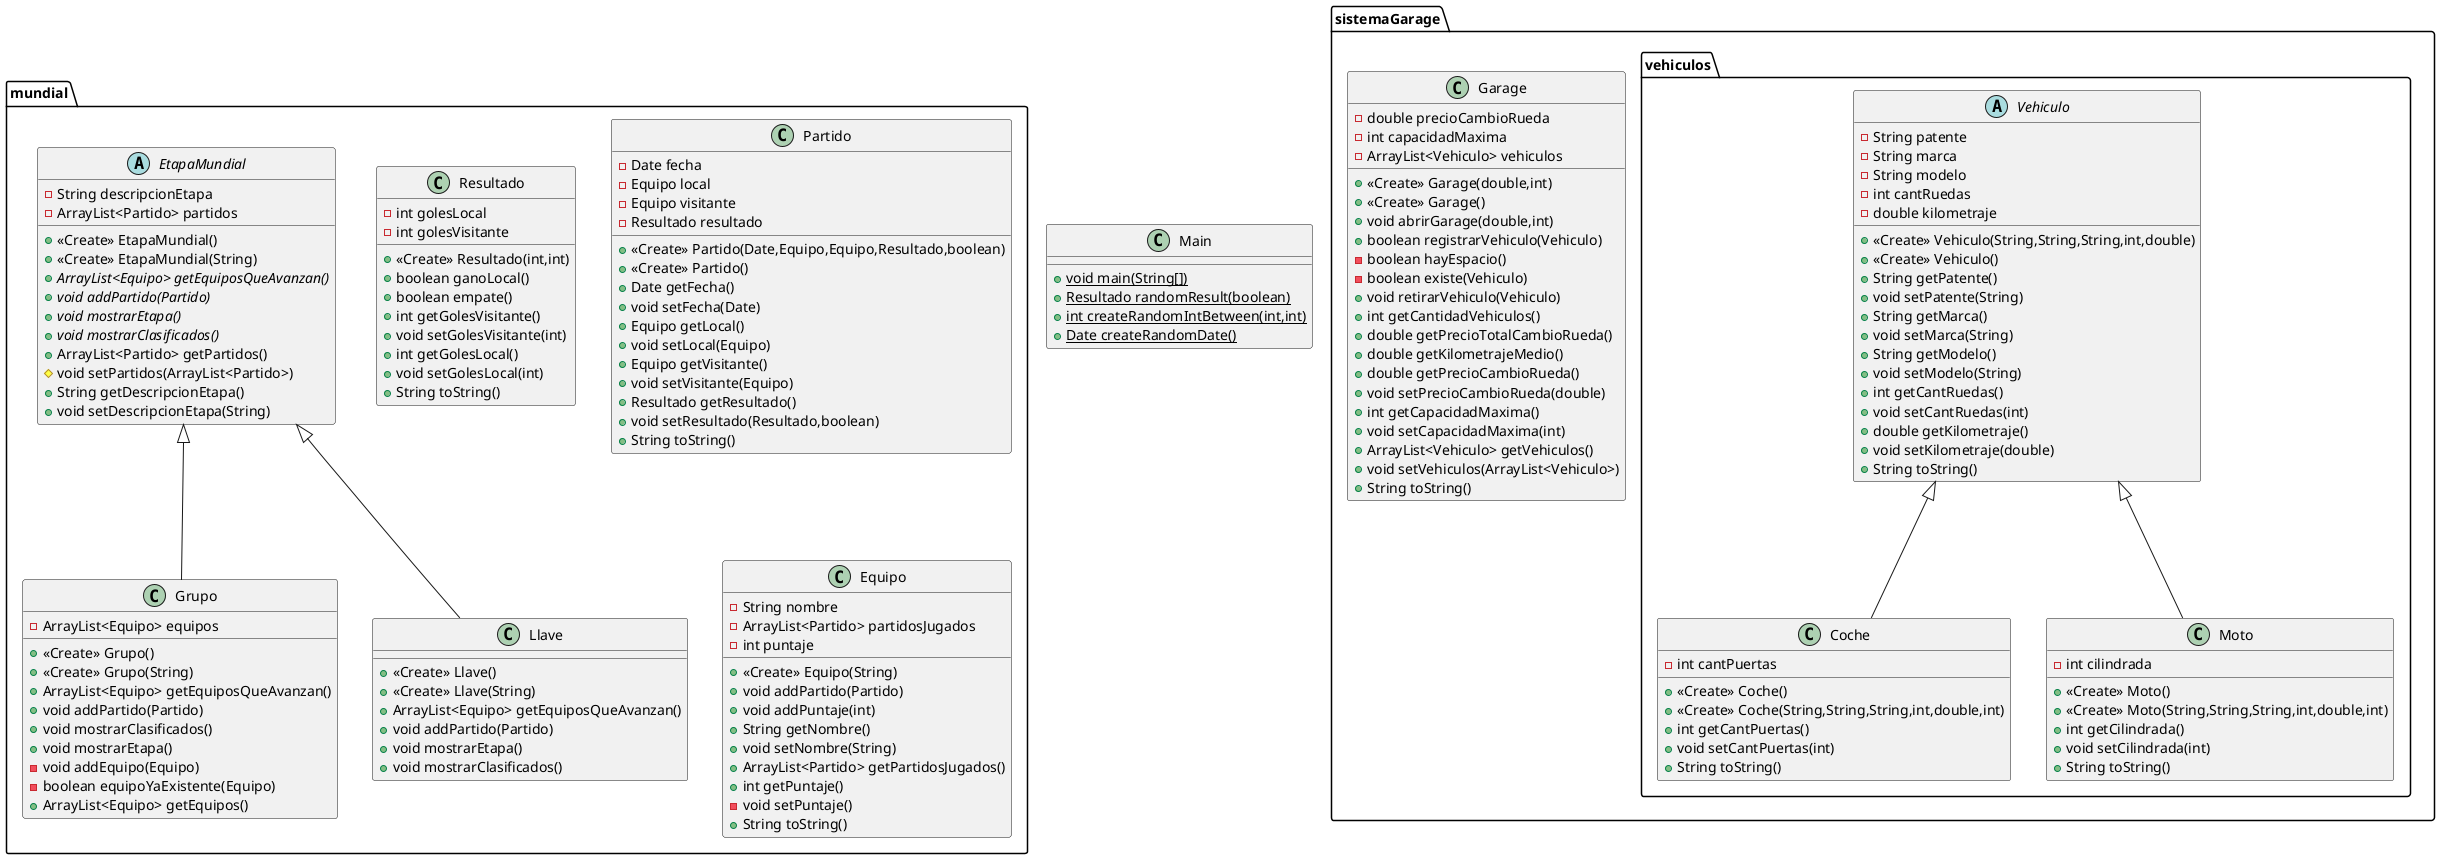 @startuml
class mundial.Resultado {
- int golesLocal
- int golesVisitante
+ <<Create>> Resultado(int,int)
+ boolean ganoLocal()
+ boolean empate()
+ int getGolesVisitante()
+ void setGolesVisitante(int)
+ int getGolesLocal()
+ void setGolesLocal(int)
+ String toString()
}
class Main {
+ {static} void main(String[])
+ {static} Resultado randomResult(boolean)
+ {static} int createRandomIntBetween(int,int)
+ {static} Date createRandomDate()
}
class mundial.Grupo {
- ArrayList<Equipo> equipos
+ <<Create>> Grupo()
+ <<Create>> Grupo(String)
+ ArrayList<Equipo> getEquiposQueAvanzan()
+ void addPartido(Partido)
+ void mostrarClasificados()
+ void mostrarEtapa()
- void addEquipo(Equipo)
- boolean equipoYaExistente(Equipo)
+ ArrayList<Equipo> getEquipos()
}
class mundial.Partido {
- Date fecha
- Equipo local
- Equipo visitante
- Resultado resultado
+ <<Create>> Partido(Date,Equipo,Equipo,Resultado,boolean)
+ <<Create>> Partido()
+ Date getFecha()
+ void setFecha(Date)
+ Equipo getLocal()
+ void setLocal(Equipo)
+ Equipo getVisitante()
+ void setVisitante(Equipo)
+ Resultado getResultado()
+ void setResultado(Resultado,boolean)
+ String toString()
}
abstract class sistemaGarage.vehiculos.Vehiculo {
- String patente
- String marca
- String modelo
- int cantRuedas
- double kilometraje
+ <<Create>> Vehiculo(String,String,String,int,double)
+ <<Create>> Vehiculo()
+ String getPatente()
+ void setPatente(String)
+ String getMarca()
+ void setMarca(String)
+ String getModelo()
+ void setModelo(String)
+ int getCantRuedas()
+ void setCantRuedas(int)
+ double getKilometraje()
+ void setKilometraje(double)
+ String toString()
}
class sistemaGarage.vehiculos.Coche {
- int cantPuertas
+ <<Create>> Coche()
+ <<Create>> Coche(String,String,String,int,double,int)
+ int getCantPuertas()
+ void setCantPuertas(int)
+ String toString()
}
abstract class mundial.EtapaMundial {
- String descripcionEtapa
- ArrayList<Partido> partidos
+ <<Create>> EtapaMundial()
+ <<Create>> EtapaMundial(String)
+ {abstract}ArrayList<Equipo> getEquiposQueAvanzan()
+ {abstract}void addPartido(Partido)
+ {abstract}void mostrarEtapa()
+ {abstract}void mostrarClasificados()
+ ArrayList<Partido> getPartidos()
# void setPartidos(ArrayList<Partido>)
+ String getDescripcionEtapa()
+ void setDescripcionEtapa(String)
}
class sistemaGarage.Garage {
- double precioCambioRueda
- int capacidadMaxima
- ArrayList<Vehiculo> vehiculos
+ <<Create>> Garage(double,int)
+ <<Create>> Garage()
+ void abrirGarage(double,int)
+ boolean registrarVehiculo(Vehiculo)
- boolean hayEspacio()
- boolean existe(Vehiculo)
+ void retirarVehiculo(Vehiculo)
+ int getCantidadVehiculos()
+ double getPrecioTotalCambioRueda()
+ double getKilometrajeMedio()
+ double getPrecioCambioRueda()
+ void setPrecioCambioRueda(double)
+ int getCapacidadMaxima()
+ void setCapacidadMaxima(int)
+ ArrayList<Vehiculo> getVehiculos()
+ void setVehiculos(ArrayList<Vehiculo>)
+ String toString()
}
class mundial.Llave {
+ <<Create>> Llave()
+ <<Create>> Llave(String)
+ ArrayList<Equipo> getEquiposQueAvanzan()
+ void addPartido(Partido)
+ void mostrarEtapa()
+ void mostrarClasificados()
}
class mundial.Equipo {
- String nombre
- ArrayList<Partido> partidosJugados
- int puntaje
+ <<Create>> Equipo(String)
+ void addPartido(Partido)
+ void addPuntaje(int)
+ String getNombre()
+ void setNombre(String)
+ ArrayList<Partido> getPartidosJugados()
+ int getPuntaje()
- void setPuntaje()
+ String toString()
}
class sistemaGarage.vehiculos.Moto {
- int cilindrada
+ <<Create>> Moto()
+ <<Create>> Moto(String,String,String,int,double,int)
+ int getCilindrada()
+ void setCilindrada(int)
+ String toString()
}


mundial.EtapaMundial <|-- mundial.Grupo
sistemaGarage.vehiculos.Vehiculo <|-- sistemaGarage.vehiculos.Coche
mundial.EtapaMundial <|-- mundial.Llave
sistemaGarage.vehiculos.Vehiculo <|-- sistemaGarage.vehiculos.Moto
@enduml